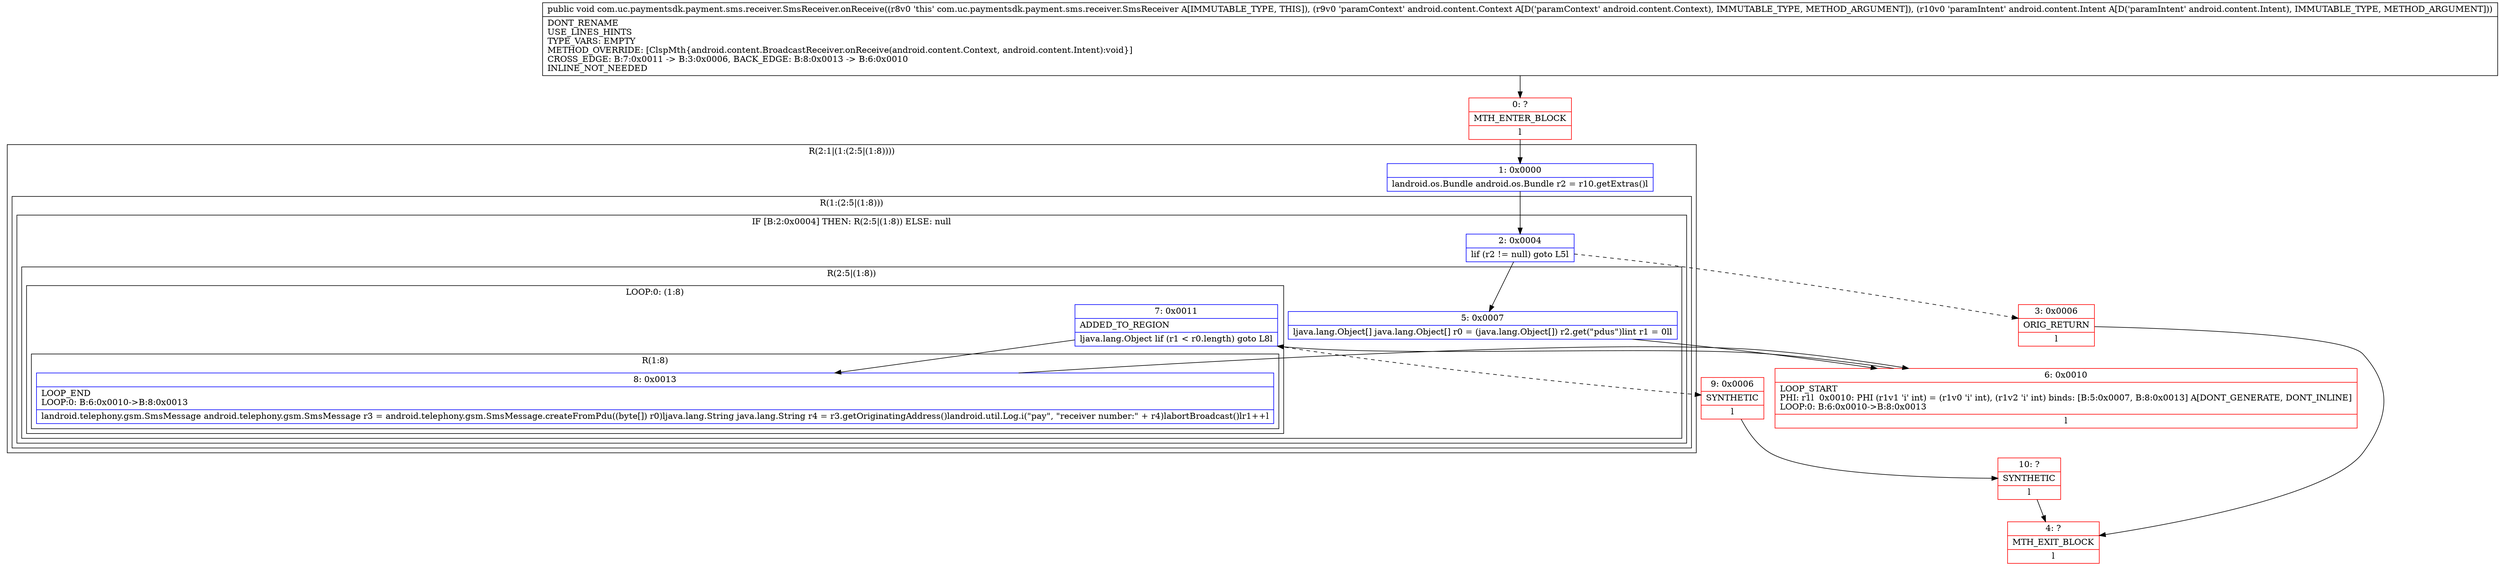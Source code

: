 digraph "CFG forcom.uc.paymentsdk.payment.sms.receiver.SmsReceiver.onReceive(Landroid\/content\/Context;Landroid\/content\/Intent;)V" {
subgraph cluster_Region_1398159390 {
label = "R(2:1|(1:(2:5|(1:8))))";
node [shape=record,color=blue];
Node_1 [shape=record,label="{1\:\ 0x0000|landroid.os.Bundle android.os.Bundle r2 = r10.getExtras()l}"];
subgraph cluster_Region_1475140758 {
label = "R(1:(2:5|(1:8)))";
node [shape=record,color=blue];
subgraph cluster_IfRegion_91299701 {
label = "IF [B:2:0x0004] THEN: R(2:5|(1:8)) ELSE: null";
node [shape=record,color=blue];
Node_2 [shape=record,label="{2\:\ 0x0004|lif (r2 != null) goto L5l}"];
subgraph cluster_Region_1792730566 {
label = "R(2:5|(1:8))";
node [shape=record,color=blue];
Node_5 [shape=record,label="{5\:\ 0x0007|ljava.lang.Object[] java.lang.Object[] r0 = (java.lang.Object[]) r2.get(\"pdus\")lint r1 = 0ll}"];
subgraph cluster_LoopRegion_97947547 {
label = "LOOP:0: (1:8)";
node [shape=record,color=blue];
Node_7 [shape=record,label="{7\:\ 0x0011|ADDED_TO_REGION\l|ljava.lang.Object lif (r1 \< r0.length) goto L8l}"];
subgraph cluster_Region_1738719735 {
label = "R(1:8)";
node [shape=record,color=blue];
Node_8 [shape=record,label="{8\:\ 0x0013|LOOP_END\lLOOP:0: B:6:0x0010\-\>B:8:0x0013\l|landroid.telephony.gsm.SmsMessage android.telephony.gsm.SmsMessage r3 = android.telephony.gsm.SmsMessage.createFromPdu((byte[]) r0)ljava.lang.String java.lang.String r4 = r3.getOriginatingAddress()landroid.util.Log.i(\"pay\", \"receiver number:\" + r4)labortBroadcast()lr1++l}"];
}
}
}
}
}
}
Node_0 [shape=record,color=red,label="{0\:\ ?|MTH_ENTER_BLOCK\l|l}"];
Node_3 [shape=record,color=red,label="{3\:\ 0x0006|ORIG_RETURN\l|l}"];
Node_4 [shape=record,color=red,label="{4\:\ ?|MTH_EXIT_BLOCK\l|l}"];
Node_6 [shape=record,color=red,label="{6\:\ 0x0010|LOOP_START\lPHI: r1l  0x0010: PHI (r1v1 'i' int) = (r1v0 'i' int), (r1v2 'i' int) binds: [B:5:0x0007, B:8:0x0013] A[DONT_GENERATE, DONT_INLINE]\lLOOP:0: B:6:0x0010\-\>B:8:0x0013\l|l}"];
Node_9 [shape=record,color=red,label="{9\:\ 0x0006|SYNTHETIC\l|l}"];
Node_10 [shape=record,color=red,label="{10\:\ ?|SYNTHETIC\l|l}"];
MethodNode[shape=record,label="{public void com.uc.paymentsdk.payment.sms.receiver.SmsReceiver.onReceive((r8v0 'this' com.uc.paymentsdk.payment.sms.receiver.SmsReceiver A[IMMUTABLE_TYPE, THIS]), (r9v0 'paramContext' android.content.Context A[D('paramContext' android.content.Context), IMMUTABLE_TYPE, METHOD_ARGUMENT]), (r10v0 'paramIntent' android.content.Intent A[D('paramIntent' android.content.Intent), IMMUTABLE_TYPE, METHOD_ARGUMENT]))  | DONT_RENAME\lUSE_LINES_HINTS\lTYPE_VARS: EMPTY\lMETHOD_OVERRIDE: [ClspMth\{android.content.BroadcastReceiver.onReceive(android.content.Context, android.content.Intent):void\}]\lCROSS_EDGE: B:7:0x0011 \-\> B:3:0x0006, BACK_EDGE: B:8:0x0013 \-\> B:6:0x0010\lINLINE_NOT_NEEDED\l}"];
MethodNode -> Node_0;
Node_1 -> Node_2;
Node_2 -> Node_3[style=dashed];
Node_2 -> Node_5;
Node_5 -> Node_6;
Node_7 -> Node_8;
Node_7 -> Node_9[style=dashed];
Node_8 -> Node_6;
Node_0 -> Node_1;
Node_3 -> Node_4;
Node_6 -> Node_7;
Node_9 -> Node_10;
Node_10 -> Node_4;
}

